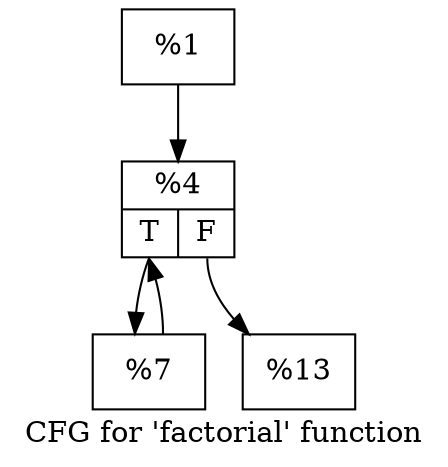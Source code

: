 digraph "CFG for 'factorial' function" {
	label="CFG for 'factorial' function";

	Node0x1aaae50 [shape=record,label="{%1}"];
	Node0x1aaae50 -> Node0x1aab710;
	Node0x1aab710 [shape=record,label="{%4|{<s0>T|<s1>F}}"];
	Node0x1aab710:s0 -> Node0x1aab8e0;
	Node0x1aab710:s1 -> Node0x1aab930;
	Node0x1aab8e0 [shape=record,label="{%7}"];
	Node0x1aab8e0 -> Node0x1aab710;
	Node0x1aab930 [shape=record,label="{%13}"];
}
